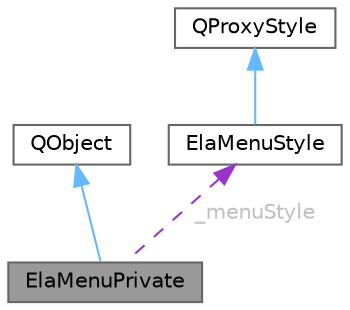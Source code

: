 digraph "ElaMenuPrivate"
{
 // LATEX_PDF_SIZE
  bgcolor="transparent";
  edge [fontname=Helvetica,fontsize=10,labelfontname=Helvetica,labelfontsize=10];
  node [fontname=Helvetica,fontsize=10,shape=box,height=0.2,width=0.4];
  Node1 [id="Node000001",label="ElaMenuPrivate",height=0.2,width=0.4,color="gray40", fillcolor="grey60", style="filled", fontcolor="black",tooltip="菜单私有实现类，管理动画、样式和交互逻辑"];
  Node2 -> Node1 [id="edge1_Node000001_Node000002",dir="back",color="steelblue1",style="solid",tooltip=" "];
  Node2 [id="Node000002",label="QObject",height=0.2,width=0.4,color="gray40", fillcolor="white", style="filled",tooltip=" "];
  Node3 -> Node1 [id="edge2_Node000001_Node000003",dir="back",color="darkorchid3",style="dashed",tooltip=" ",label=" _menuStyle",fontcolor="grey" ];
  Node3 [id="Node000003",label="ElaMenuStyle",height=0.2,width=0.4,color="gray40", fillcolor="white", style="filled",URL="$class_ela_menu_style.html",tooltip="自定义菜单样式类，管理菜单的绘制和布局"];
  Node4 -> Node3 [id="edge3_Node000003_Node000004",dir="back",color="steelblue1",style="solid",tooltip=" "];
  Node4 [id="Node000004",label="QProxyStyle",height=0.2,width=0.4,color="gray40", fillcolor="white", style="filled",tooltip=" "];
}

